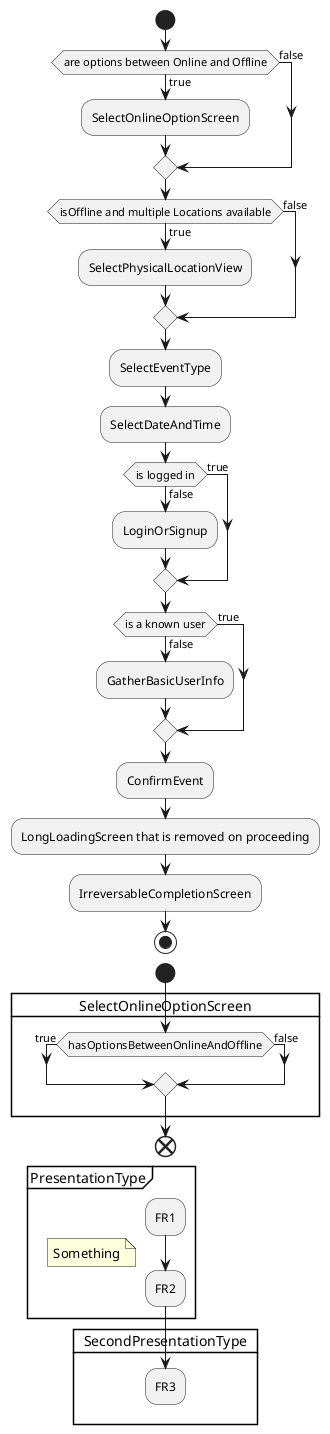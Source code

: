 @startuml
' Basic Workflow in an Activity Diagram
' start
' :FR1;
' :FR2;
' :FR3;
' :FR4;
' end


' shouldLoad defined example in an Activity Diagram
!pragma useVerticalIf off
start
if (are options between Online and Offline) then (true)
  :SelectOnlineOptionScreen;
else (false)
endif

if (isOffline and multiple Locations available) then (true)
 :SelectPhysicalLocationView;
else (false)
endif

:SelectEventType;
:SelectDateAndTime;

if (is logged in) then (true)
else (false)
 :LoginOrSignup;
endif

if (is a known user) then (true)
else (false)
 :GatherBasicUserInfo;
endif

:ConfirmEvent;
:LongLoadingScreen that is removed on proceeding;
:IrreversableCompletionScreen;
stop







' object defined example in an Activity Diagram
!pragma useVerticalIf off
start

card SelectOnlineOptionScreen {
 if (hasOptionsBetweenOnlineAndOffline) then (true)
 else (false)
 endif
}


end




' what if objects are presentation types?
partition PresentationType {
note: Something
 :FR1;
 :FR2;
}
card SecondPresentationType {
 :FR3;
}
@enduml